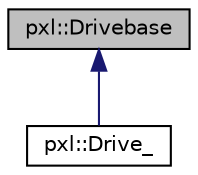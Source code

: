 digraph "pxl::Drivebase"
{
 // LATEX_PDF_SIZE
  edge [fontname="Helvetica",fontsize="10",labelfontname="Helvetica",labelfontsize="10"];
  node [fontname="Helvetica",fontsize="10",shape=record];
  Node1 [label="pxl::Drivebase",height=0.2,width=0.4,color="black", fillcolor="grey75", style="filled", fontcolor="black",tooltip="The Drivebase class represents the base of a robot's drivetrain."];
  Node1 -> Node2 [dir="back",color="midnightblue",fontsize="10",style="solid",fontname="Helvetica"];
  Node2 [label="pxl::Drive_",height=0.2,width=0.4,color="black", fillcolor="white", style="filled",URL="$classpxl_1_1Drive__.html",tooltip=" "];
}
